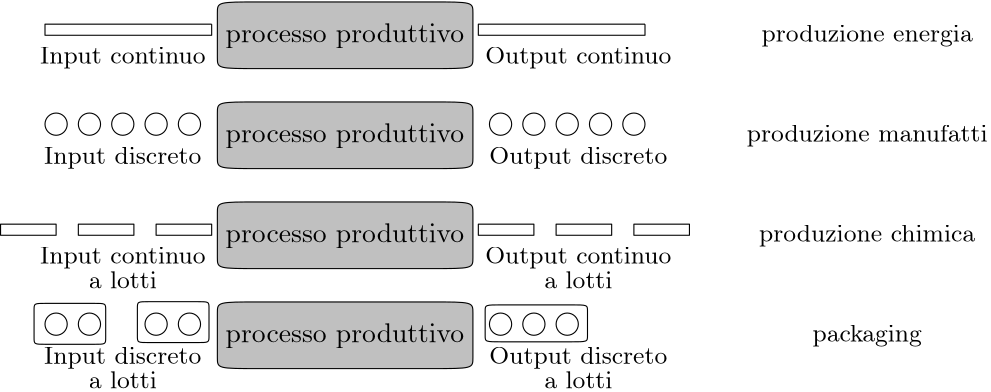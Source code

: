 <?xml version="1.0"?>
<!DOCTYPE ipe SYSTEM "ipe.dtd">
<ipe version="70218" creator="Ipe 7.2.28">
<info created="D:20241007144158" modified="D:20241007144756"/>
<ipestyle name="basic">
<symbol name="arrow/arc(spx)">
<path stroke="sym-stroke" fill="sym-stroke" pen="sym-pen">
0 0 m
-1 0.333 l
-1 -0.333 l
h
</path>
</symbol>
<symbol name="arrow/farc(spx)">
<path stroke="sym-stroke" fill="white" pen="sym-pen">
0 0 m
-1 0.333 l
-1 -0.333 l
h
</path>
</symbol>
<symbol name="arrow/ptarc(spx)">
<path stroke="sym-stroke" fill="sym-stroke" pen="sym-pen">
0 0 m
-1 0.333 l
-0.8 0 l
-1 -0.333 l
h
</path>
</symbol>
<symbol name="arrow/fptarc(spx)">
<path stroke="sym-stroke" fill="white" pen="sym-pen">
0 0 m
-1 0.333 l
-0.8 0 l
-1 -0.333 l
h
</path>
</symbol>
<symbol name="mark/circle(sx)" transformations="translations">
<path fill="sym-stroke">
0.6 0 0 0.6 0 0 e
0.4 0 0 0.4 0 0 e
</path>
</symbol>
<symbol name="mark/disk(sx)" transformations="translations">
<path fill="sym-stroke">
0.6 0 0 0.6 0 0 e
</path>
</symbol>
<symbol name="mark/fdisk(sfx)" transformations="translations">
<group>
<path fill="sym-fill">
0.5 0 0 0.5 0 0 e
</path>
<path fill="sym-stroke" fillrule="eofill">
0.6 0 0 0.6 0 0 e
0.4 0 0 0.4 0 0 e
</path>
</group>
</symbol>
<symbol name="mark/box(sx)" transformations="translations">
<path fill="sym-stroke" fillrule="eofill">
-0.6 -0.6 m
0.6 -0.6 l
0.6 0.6 l
-0.6 0.6 l
h
-0.4 -0.4 m
0.4 -0.4 l
0.4 0.4 l
-0.4 0.4 l
h
</path>
</symbol>
<symbol name="mark/square(sx)" transformations="translations">
<path fill="sym-stroke">
-0.6 -0.6 m
0.6 -0.6 l
0.6 0.6 l
-0.6 0.6 l
h
</path>
</symbol>
<symbol name="mark/fsquare(sfx)" transformations="translations">
<group>
<path fill="sym-fill">
-0.5 -0.5 m
0.5 -0.5 l
0.5 0.5 l
-0.5 0.5 l
h
</path>
<path fill="sym-stroke" fillrule="eofill">
-0.6 -0.6 m
0.6 -0.6 l
0.6 0.6 l
-0.6 0.6 l
h
-0.4 -0.4 m
0.4 -0.4 l
0.4 0.4 l
-0.4 0.4 l
h
</path>
</group>
</symbol>
<symbol name="mark/cross(sx)" transformations="translations">
<group>
<path fill="sym-stroke">
-0.43 -0.57 m
0.57 0.43 l
0.43 0.57 l
-0.57 -0.43 l
h
</path>
<path fill="sym-stroke">
-0.43 0.57 m
0.57 -0.43 l
0.43 -0.57 l
-0.57 0.43 l
h
</path>
</group>
</symbol>
<symbol name="arrow/fnormal(spx)">
<path stroke="sym-stroke" fill="white" pen="sym-pen">
0 0 m
-1 0.333 l
-1 -0.333 l
h
</path>
</symbol>
<symbol name="arrow/pointed(spx)">
<path stroke="sym-stroke" fill="sym-stroke" pen="sym-pen">
0 0 m
-1 0.333 l
-0.8 0 l
-1 -0.333 l
h
</path>
</symbol>
<symbol name="arrow/fpointed(spx)">
<path stroke="sym-stroke" fill="white" pen="sym-pen">
0 0 m
-1 0.333 l
-0.8 0 l
-1 -0.333 l
h
</path>
</symbol>
<symbol name="arrow/linear(spx)">
<path stroke="sym-stroke" pen="sym-pen">
-1 0.333 m
0 0 l
-1 -0.333 l
</path>
</symbol>
<symbol name="arrow/fdouble(spx)">
<path stroke="sym-stroke" fill="white" pen="sym-pen">
0 0 m
-1 0.333 l
-1 -0.333 l
h
-1 0 m
-2 0.333 l
-2 -0.333 l
h
</path>
</symbol>
<symbol name="arrow/double(spx)">
<path stroke="sym-stroke" fill="sym-stroke" pen="sym-pen">
0 0 m
-1 0.333 l
-1 -0.333 l
h
-1 0 m
-2 0.333 l
-2 -0.333 l
h
</path>
</symbol>
<symbol name="arrow/mid-normal(spx)">
<path stroke="sym-stroke" fill="sym-stroke" pen="sym-pen">
0.5 0 m
-0.5 0.333 l
-0.5 -0.333 l
h
</path>
</symbol>
<symbol name="arrow/mid-fnormal(spx)">
<path stroke="sym-stroke" fill="white" pen="sym-pen">
0.5 0 m
-0.5 0.333 l
-0.5 -0.333 l
h
</path>
</symbol>
<symbol name="arrow/mid-pointed(spx)">
<path stroke="sym-stroke" fill="sym-stroke" pen="sym-pen">
0.5 0 m
-0.5 0.333 l
-0.3 0 l
-0.5 -0.333 l
h
</path>
</symbol>
<symbol name="arrow/mid-fpointed(spx)">
<path stroke="sym-stroke" fill="white" pen="sym-pen">
0.5 0 m
-0.5 0.333 l
-0.3 0 l
-0.5 -0.333 l
h
</path>
</symbol>
<symbol name="arrow/mid-double(spx)">
<path stroke="sym-stroke" fill="sym-stroke" pen="sym-pen">
1 0 m
0 0.333 l
0 -0.333 l
h
0 0 m
-1 0.333 l
-1 -0.333 l
h
</path>
</symbol>
<symbol name="arrow/mid-fdouble(spx)">
<path stroke="sym-stroke" fill="white" pen="sym-pen">
1 0 m
0 0.333 l
0 -0.333 l
h
0 0 m
-1 0.333 l
-1 -0.333 l
h
</path>
</symbol>
<anglesize name="22.5 deg" value="22.5"/>
<anglesize name="30 deg" value="30"/>
<anglesize name="45 deg" value="45"/>
<anglesize name="60 deg" value="60"/>
<anglesize name="90 deg" value="90"/>
<arrowsize name="large" value="10"/>
<arrowsize name="small" value="5"/>
<arrowsize name="tiny" value="3"/>
<color name="blue" value="0 0 1"/>
<color name="brown" value="0.647 0.165 0.165"/>
<color name="darkblue" value="0 0 0.545"/>
<color name="darkcyan" value="0 0.545 0.545"/>
<color name="darkgray" value="0.663"/>
<color name="darkgreen" value="0 0.392 0"/>
<color name="darkmagenta" value="0.545 0 0.545"/>
<color name="darkorange" value="1 0.549 0"/>
<color name="darkred" value="0.545 0 0"/>
<color name="gold" value="1 0.843 0"/>
<color name="gray" value="0.745"/>
<color name="green" value="0 1 0"/>
<color name="lightblue" value="0.678 0.847 0.902"/>
<color name="lightcyan" value="0.878 1 1"/>
<color name="lightgray" value="0.827"/>
<color name="lightgreen" value="0.565 0.933 0.565"/>
<color name="lightyellow" value="1 1 0.878"/>
<color name="navy" value="0 0 0.502"/>
<color name="orange" value="1 0.647 0"/>
<color name="pink" value="1 0.753 0.796"/>
<color name="purple" value="0.627 0.125 0.941"/>
<color name="red" value="1 0 0"/>
<color name="seagreen" value="0.18 0.545 0.341"/>
<color name="turquoise" value="0.251 0.878 0.816"/>
<color name="violet" value="0.933 0.51 0.933"/>
<color name="yellow" value="1 1 0"/>
<dashstyle name="dash dot dotted" value="[4 2 1 2 1 2] 0"/>
<dashstyle name="dash dotted" value="[4 2 1 2] 0"/>
<dashstyle name="dashed" value="[4] 0"/>
<dashstyle name="dotted" value="[1 3] 0"/>
<gridsize name="10 pts (~3.5 mm)" value="10"/>
<gridsize name="14 pts (~5 mm)" value="14"/>
<gridsize name="16 pts (~6 mm)" value="16"/>
<gridsize name="20 pts (~7 mm)" value="20"/>
<gridsize name="28 pts (~10 mm)" value="28"/>
<gridsize name="32 pts (~12 mm)" value="32"/>
<gridsize name="4 pts" value="4"/>
<gridsize name="56 pts (~20 mm)" value="56"/>
<gridsize name="8 pts (~3 mm)" value="8"/>
<opacity name="10%" value="0.1"/>
<opacity name="30%" value="0.3"/>
<opacity name="50%" value="0.5"/>
<opacity name="75%" value="0.75"/>
<pen name="fat" value="1.2"/>
<pen name="heavier" value="0.8"/>
<pen name="ultrafat" value="2"/>
<symbolsize name="large" value="5"/>
<symbolsize name="small" value="2"/>
<symbolsize name="tiny" value="1.1"/>
<textsize name="Huge" value="\Huge"/>
<textsize name="LARGE" value="\LARGE"/>
<textsize name="Large" value="\Large"/>
<textsize name="footnote" value="\footnotesize"/>
<textsize name="huge" value="\huge"/>
<textsize name="large" value="\large"/>
<textsize name="script" value="\scriptsize"/>
<textsize name="small" value="\small"/>
<textsize name="tiny" value="\tiny"/>
<textstyle name="center" begin="\begin{center}" end="\end{center}"/>
<textstyle name="item" begin="\begin{itemize}\item{}" end="\end{itemize}"/>
<textstyle name="itemize" begin="\begin{itemize}" end="\end{itemize}"/>
<tiling name="falling" angle="-60" step="4" width="1"/>
<tiling name="rising" angle="30" step="4" width="1"/>
</ipestyle>
<page>
<layer name="alpha"/>
<view layers="alpha" active="alpha"/>
<path layer="alpha" matrix="1 0 0 1 -1.95079 0" stroke="0" fill="0.753">
108 788
108 788
108 764
108 764
200 764
200 764
200 788
200 788 u
</path>
<text transformations="translations" pos="152 776" stroke="0" type="label" width="85.956" height="6.926" depth="1.93" halign="center" valign="center">processo produttivo</text>
<text matrix="1 0 0 1 -80 -8" transformations="translations" pos="152 776" stroke="0" type="label" width="59.643" height="6.13" depth="1.74" halign="center" valign="center" size="small">Input continuo</text>
<text matrix="1 0 0 1 84 -8" transformations="translations" pos="152 776" stroke="0" type="label" width="67.067" height="6.13" depth="1.74" halign="center" valign="center" size="small">Output continuo</text>
<text matrix="1 0 0 1 188 0" transformations="translations" pos="152 776" stroke="0" type="label" width="76.079" height="6.23" depth="1.74" halign="center" valign="center" size="small">produzione energia</text>
<path matrix="1 0 0 1 -1.95079 -36" stroke="0" fill="0.753">
108 788
108 788
108 764
108 764
200 764
200 764
200 788
200 788 u
</path>
<text matrix="1 0 0 1 0 -36" transformations="translations" pos="152 776" stroke="0" type="label" width="85.956" height="6.926" depth="1.93" halign="center" valign="center">processo produttivo</text>
<text matrix="1 0 0 1 -80 -44" transformations="translations" pos="152 776" stroke="0" type="label" width="56.646" height="6.23" depth="1.74" halign="center" valign="center" size="small">Input discreto</text>
<text matrix="1 0 0 1 84 -44" transformations="translations" pos="152 776" stroke="0" type="label" width="64.071" height="6.23" depth="1.74" halign="center" valign="center" size="small">Output discreto</text>
<text matrix="1 0 0 1 188 -36" transformations="translations" pos="152 776" stroke="0" type="label" width="86.802" height="6.23" depth="1.74" halign="center" valign="center" size="small">produzione manufatti</text>
<path matrix="1 0 0 1 -1.95079 -72" stroke="0" fill="0.753">
108 788
108 788
108 764
108 764
200 764
200 764
200 788
200 788 u
</path>
<text matrix="1 0 0 1 0 -72" transformations="translations" pos="152 776" stroke="0" type="label" width="85.956" height="6.926" depth="1.93" halign="center" valign="center">processo produttivo</text>
<text matrix="1 0 0 1 -80 -80" transformations="translations" pos="152 776" stroke="0" type="label" width="59.643" height="6.13" depth="1.74" halign="center" valign="center" size="small">Input continuo</text>
<text matrix="1 0 0 1 84 -80" transformations="translations" pos="152 776" stroke="0" type="label" width="67.067" height="6.13" depth="1.74" halign="center" valign="center" size="small">Output continuo</text>
<text matrix="1 0 0 1 188 -72" transformations="translations" pos="152 776" stroke="0" type="label" width="77.843" height="6.23" depth="1.74" halign="center" valign="center" size="small">produzione chimica</text>
<path matrix="1 0 0 1 -1.95079 -108" stroke="0" fill="0.753">
108 788
108 788
108 764
108 764
200 764
200 764
200 788
200 788 u
</path>
<text matrix="1 0 0 1 0 -108" transformations="translations" pos="152 776" stroke="0" type="label" width="85.956" height="6.926" depth="1.93" halign="center" valign="center">processo produttivo</text>
<text matrix="1 0 0 1 188 -108" transformations="translations" pos="152 776" stroke="0" type="label" width="39.421" height="6.23" depth="1.74" halign="center" valign="center" size="small">packaging</text>
<path stroke="0">
104 780 m
44 780 l
44 776 l
104 776 l
104 780 l
</path>
<path matrix="1 0 0 1 156 0" stroke="0">
104 780 m
44 780 l
44 776 l
104 776 l
104 780 l
</path>
<text matrix="1 0 0 1 -80 -116" transformations="translations" pos="152 776" stroke="0" type="label" width="56.646" height="6.23" depth="1.74" halign="center" valign="center" size="small">Input discreto</text>
<text matrix="1 0 0 1 84 -116" transformations="translations" pos="152 776" stroke="0" type="label" width="64.071" height="6.23" depth="1.74" halign="center" valign="center" size="small">Output discreto</text>
<text matrix="1 0 0 1 -80 -88" transformations="translations" pos="152 776" stroke="0" type="label" width="24.574" height="6.227" depth="0" halign="center" valign="center" size="small">a lotti</text>
<text matrix="1 0 0 1 84 -88" transformations="translations" pos="152 776" stroke="0" type="label" width="24.574" height="6.227" depth="0" halign="center" valign="center" size="small">a lotti</text>
<text matrix="1 0 0 1 -80 -124" transformations="translations" pos="152 776" stroke="0" type="label" width="24.574" height="6.227" depth="0" halign="center" valign="center" size="small">a lotti</text>
<text matrix="1 0 0 1 84 -124" transformations="translations" pos="152 776" stroke="0" type="label" width="24.574" height="6.227" depth="0" halign="center" valign="center" size="small">a lotti</text>
<path matrix="1 0 0 1 0 4" stroke="0">
4 0 0 4 48 740 e
</path>
<path matrix="1 0 0 1 12 4" stroke="0">
4 0 0 4 48 740 e
</path>
<path matrix="1 0 0 1 24 4" stroke="0">
4 0 0 4 48 740 e
</path>
<path matrix="1 0 0 1 36 4" stroke="0">
4 0 0 4 48 740 e
</path>
<path matrix="1 0 0 1 48 4" stroke="0">
4 0 0 4 48 740 e
</path>
<path matrix="1 0 0 1 160 4" stroke="0">
4 0 0 4 48 740 e
</path>
<path matrix="1 0 0 1 172 4" stroke="0">
4 0 0 4 48 740 e
</path>
<path matrix="1 0 0 1 184 4" stroke="0">
4 0 0 4 48 740 e
</path>
<path matrix="1 0 0 1 196 4" stroke="0">
4 0 0 4 48 740 e
</path>
<path matrix="1 0 0 1 208 4" stroke="0">
4 0 0 4 48 740 e
</path>
<path matrix="1 0 0 1 0 -68" stroke="0">
4 0 0 4 48 740 e
</path>
<path matrix="1 0 0 1 12 -68" stroke="0">
4 0 0 4 48 740 e
</path>
<path matrix="1 0 0 1 36 -68" stroke="0">
4 0 0 4 48 740 e
</path>
<path matrix="1 0 0 1 48 -68" stroke="0">
4 0 0 4 48 740 e
</path>
<path matrix="1 0 0 1 160 -68" stroke="0">
4 0 0 4 48 740 e
</path>
<path matrix="1 0 0 1 172 -68" stroke="0">
4 0 0 4 48 740 e
</path>
<path matrix="1 0 0 1 184 -68" stroke="0">
4 0 0 4 48 740 e
</path>
<path matrix="0.920869 0 0 0.920869 3.22923 53.2967" stroke="0">
40 680
40 680
40 664
40 664
68 664
68 664
68 680
68 680 u
</path>
<path matrix="0.920869 0 0 0.920869 40.4223 53.9117" stroke="0">
40 680
40 680
40 664
40 664
68 664
68 664
68 680
68 680 u
</path>
<path matrix="1.31567 0 0 0.831335 149.831 113.636" stroke="0">
40 680
40 680
40 664
40 664
68 664
68 664
68 680
68 680 u
</path>
<path stroke="0">
104 708 m
104 704 l
84 704 l
84 708 l
h
</path>
<path matrix="1 0 0 1 -28 0" stroke="0">
104 708 m
104 704 l
84 704 l
84 708 l
h
</path>
<path matrix="1 0 0 1 -56 0" stroke="0">
104 708 m
104 704 l
84 704 l
84 708 l
h
</path>
<path matrix="1 0 0 1 172 0" stroke="0">
104 708 m
104 704 l
84 704 l
84 708 l
h
</path>
<path matrix="1 0 0 1 144 0" stroke="0">
104 708 m
104 704 l
84 704 l
84 708 l
h
</path>
<path matrix="1 0 0 1 116 0" stroke="0">
104 708 m
104 704 l
84 704 l
84 708 l
h
</path>
</page>
</ipe>
